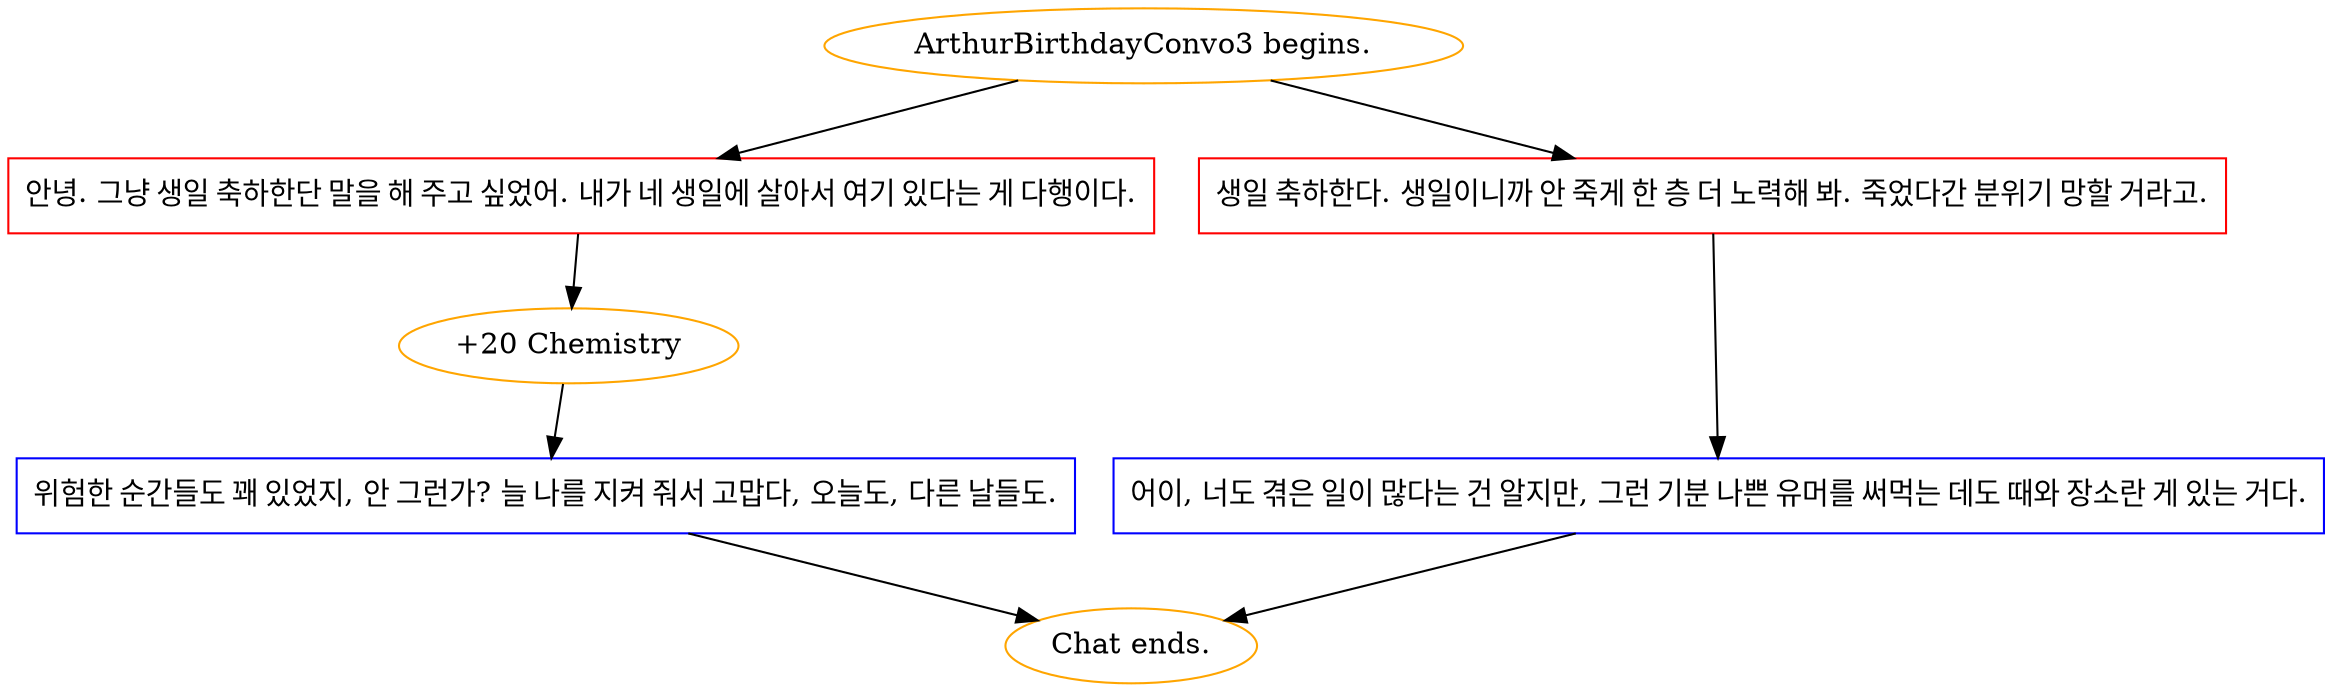 digraph {
	"ArthurBirthdayConvo3 begins." [color=orange];
		"ArthurBirthdayConvo3 begins." -> j2030353090;
		"ArthurBirthdayConvo3 begins." -> j2853810713;
	j2030353090 [label="안녕. 그냥 생일 축하한단 말을 해 주고 싶었어. 내가 네 생일에 살아서 여기 있다는 게 다행이다.",shape=box,color=red];
		j2030353090 -> j1953166325;
	j2853810713 [label="생일 축하한다. 생일이니까 안 죽게 한 층 더 노력해 봐. 죽었다간 분위기 망할 거라고.",shape=box,color=red];
		j2853810713 -> j2494213942;
	j1953166325 [label="+20 Chemistry",color=orange];
		j1953166325 -> j2998659309;
	j2494213942 [label="어이, 너도 겪은 일이 많다는 건 알지만, 그런 기분 나쁜 유머를 써먹는 데도 때와 장소란 게 있는 거다.",shape=box,color=blue];
		j2494213942 -> "Chat ends.";
	j2998659309 [label="위험한 순간들도 꽤 있었지, 안 그런가? 늘 나를 지켜 줘서 고맙다, 오늘도, 다른 날들도.",shape=box,color=blue];
		j2998659309 -> "Chat ends.";
	"Chat ends." [color=orange];
}